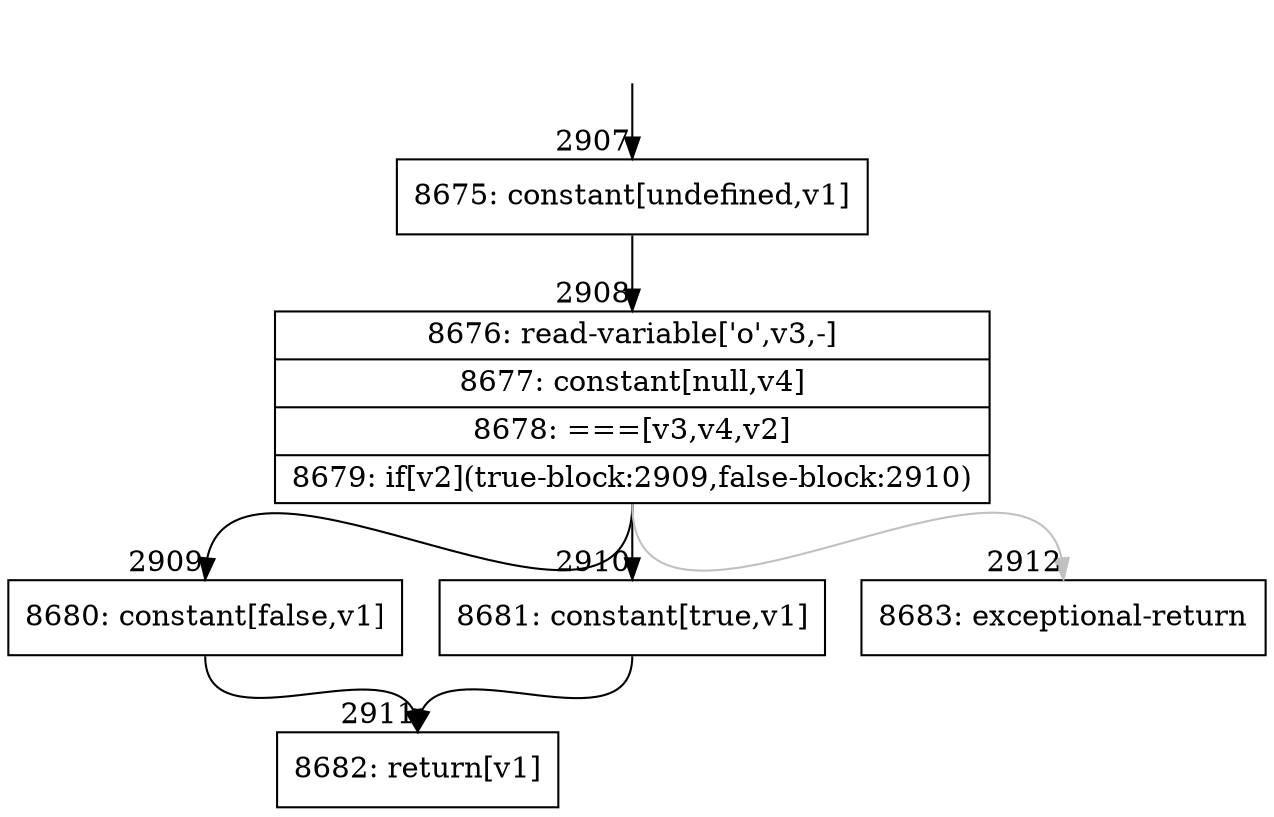 digraph {
rankdir="TD"
BB_entry317[shape=none,label=""];
BB_entry317 -> BB2907 [tailport=s, headport=n, headlabel="    2907"]
BB2907 [shape=record label="{8675: constant[undefined,v1]}" ] 
BB2907 -> BB2908 [tailport=s, headport=n, headlabel="      2908"]
BB2908 [shape=record label="{8676: read-variable['o',v3,-]|8677: constant[null,v4]|8678: ===[v3,v4,v2]|8679: if[v2](true-block:2909,false-block:2910)}" ] 
BB2908 -> BB2909 [tailport=s, headport=n, headlabel="      2909"]
BB2908 -> BB2910 [tailport=s, headport=n, headlabel="      2910"]
BB2908 -> BB2912 [tailport=s, headport=n, color=gray, headlabel="      2912"]
BB2909 [shape=record label="{8680: constant[false,v1]}" ] 
BB2909 -> BB2911 [tailport=s, headport=n, headlabel="      2911"]
BB2910 [shape=record label="{8681: constant[true,v1]}" ] 
BB2910 -> BB2911 [tailport=s, headport=n]
BB2911 [shape=record label="{8682: return[v1]}" ] 
BB2912 [shape=record label="{8683: exceptional-return}" ] 
//#$~ 3376
}
